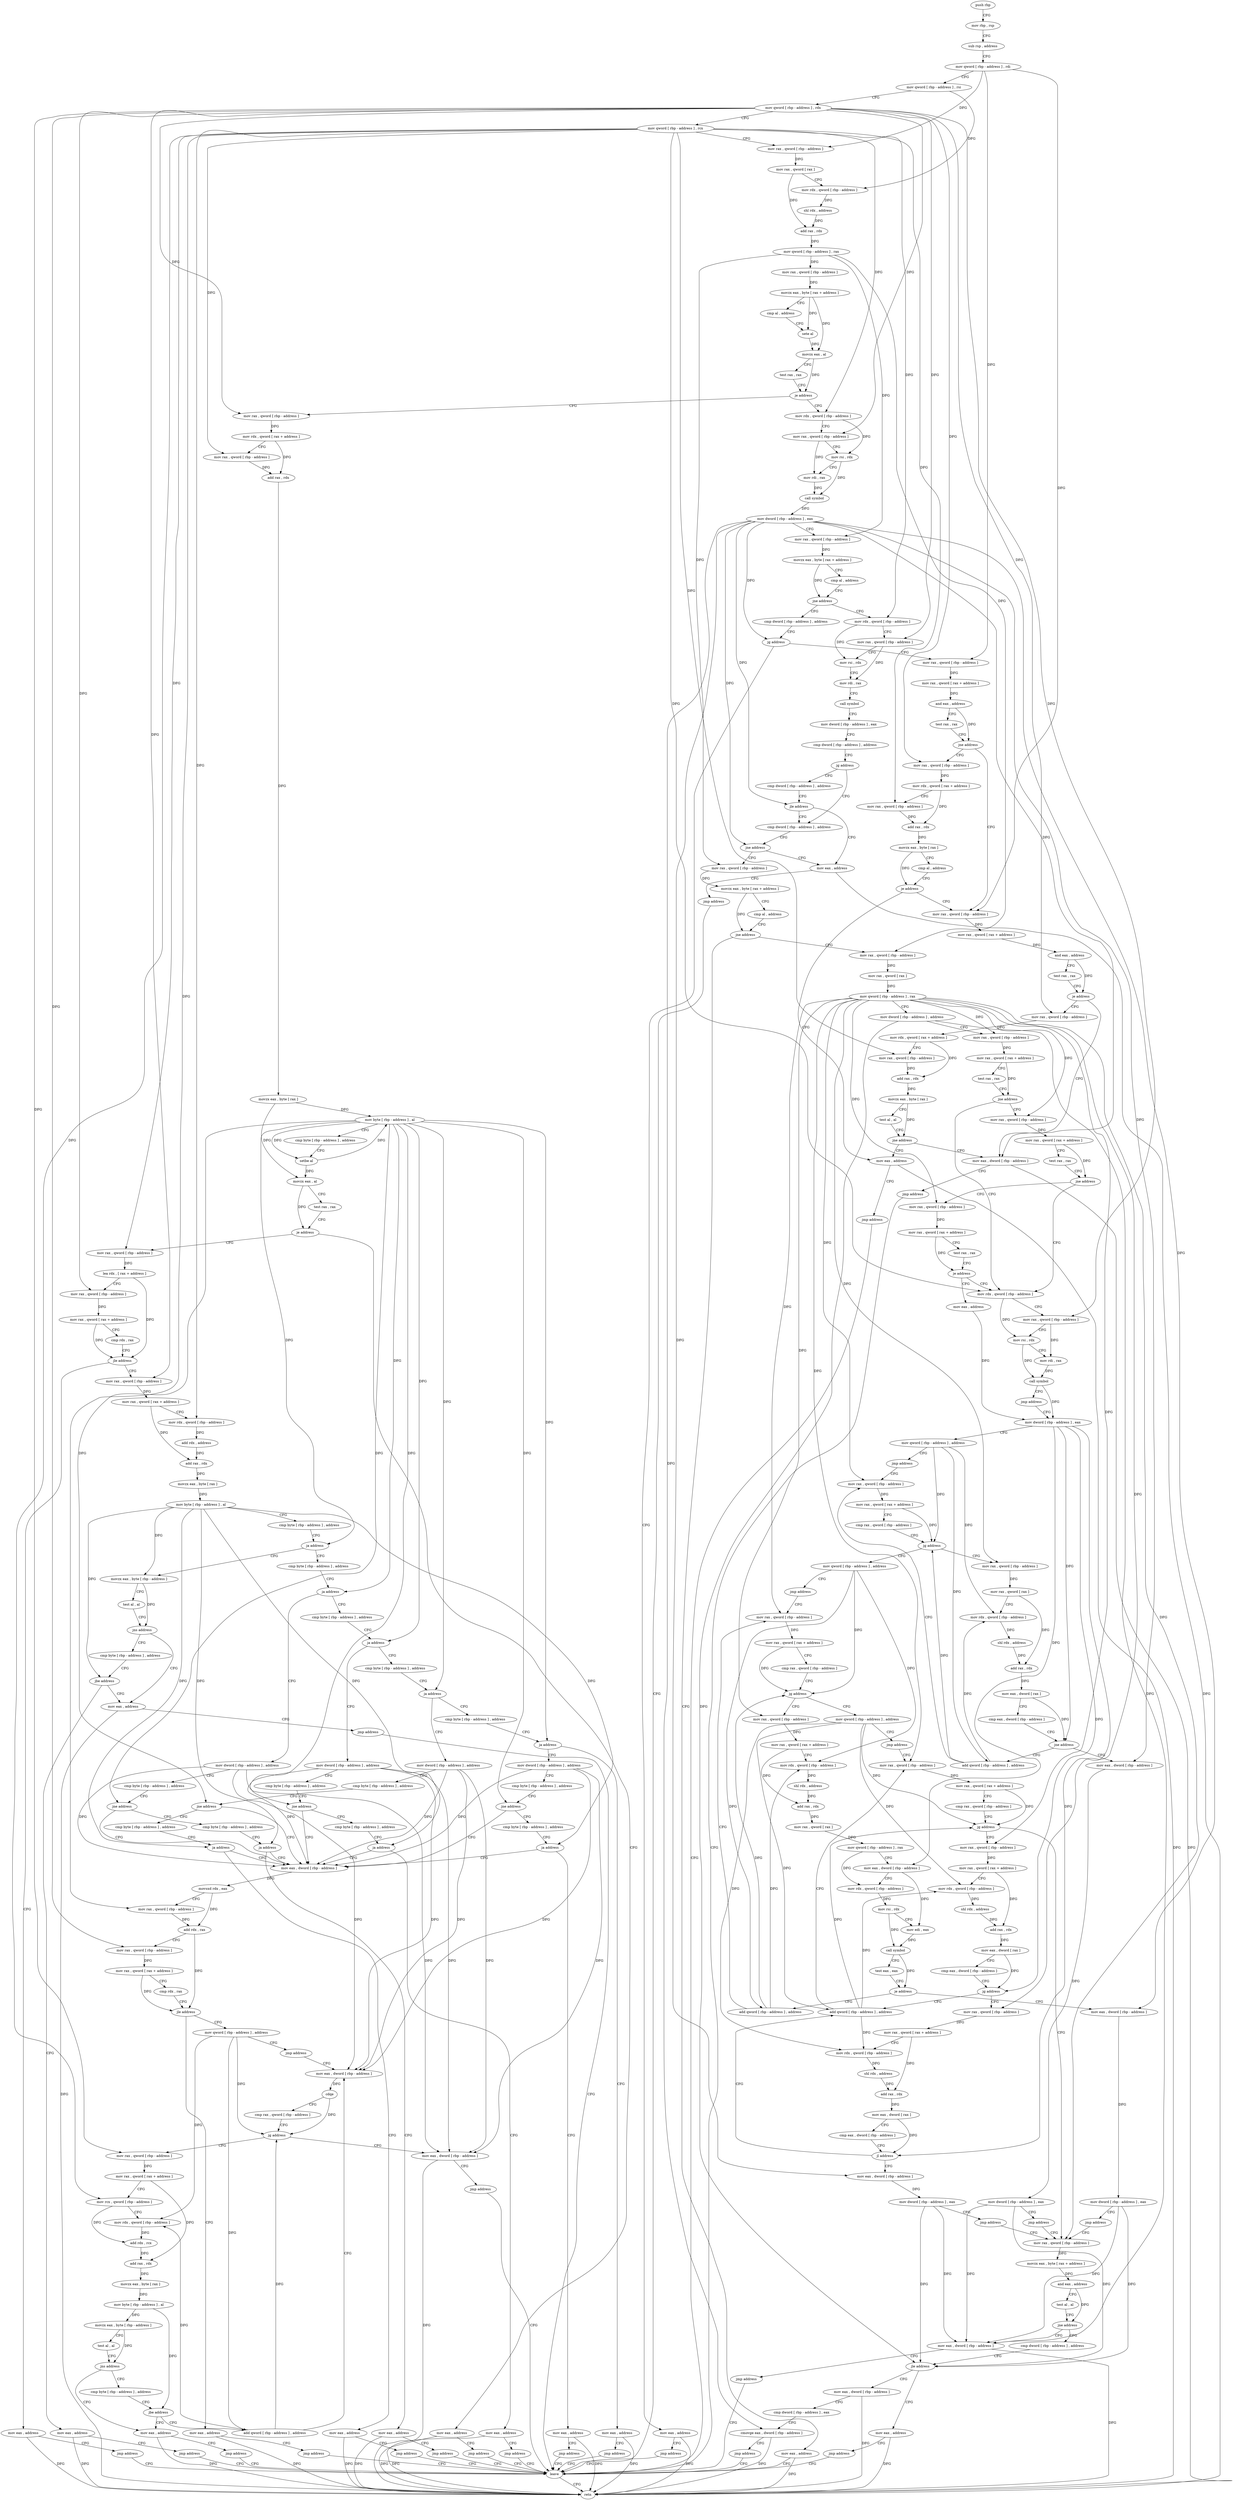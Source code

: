 digraph "func" {
"4331553" [label = "push rbp" ]
"4331554" [label = "mov rbp , rsp" ]
"4331557" [label = "sub rsp , address" ]
"4331561" [label = "mov qword [ rbp - address ] , rdi" ]
"4331565" [label = "mov qword [ rbp - address ] , rsi" ]
"4331569" [label = "mov qword [ rbp - address ] , rdx" ]
"4331573" [label = "mov qword [ rbp - address ] , rcx" ]
"4331577" [label = "mov rax , qword [ rbp - address ]" ]
"4331581" [label = "mov rax , qword [ rax ]" ]
"4331584" [label = "mov rdx , qword [ rbp - address ]" ]
"4331588" [label = "shl rdx , address" ]
"4331592" [label = "add rax , rdx" ]
"4331595" [label = "mov qword [ rbp - address ] , rax" ]
"4331599" [label = "mov rax , qword [ rbp - address ]" ]
"4331603" [label = "movzx eax , byte [ rax + address ]" ]
"4331607" [label = "cmp al , address" ]
"4331609" [label = "sete al" ]
"4331612" [label = "movzx eax , al" ]
"4331615" [label = "test rax , rax" ]
"4331618" [label = "je address" ]
"4332042" [label = "mov rdx , qword [ rbp - address ]" ]
"4331624" [label = "mov rax , qword [ rbp - address ]" ]
"4332046" [label = "mov rax , qword [ rbp - address ]" ]
"4332050" [label = "mov rsi , rdx" ]
"4332053" [label = "mov rdi , rax" ]
"4332056" [label = "call symbol" ]
"4332061" [label = "mov dword [ rbp - address ] , eax" ]
"4332064" [label = "mov rax , qword [ rbp - address ]" ]
"4332068" [label = "movzx eax , byte [ rax + address ]" ]
"4332072" [label = "cmp al , address" ]
"4332074" [label = "jne address" ]
"4332194" [label = "mov rdx , qword [ rbp - address ]" ]
"4332076" [label = "cmp dword [ rbp - address ] , address" ]
"4331628" [label = "mov rdx , qword [ rax + address ]" ]
"4331632" [label = "mov rax , qword [ rbp - address ]" ]
"4331636" [label = "add rax , rdx" ]
"4331639" [label = "movzx eax , byte [ rax ]" ]
"4331642" [label = "mov byte [ rbp - address ] , al" ]
"4331645" [label = "cmp byte [ rbp - address ] , address" ]
"4331649" [label = "setbe al" ]
"4331652" [label = "movzx eax , al" ]
"4331655" [label = "test rax , rax" ]
"4331658" [label = "je address" ]
"4331670" [label = "mov rax , qword [ rbp - address ]" ]
"4331660" [label = "mov eax , address" ]
"4332198" [label = "mov rax , qword [ rbp - address ]" ]
"4332202" [label = "mov rsi , rdx" ]
"4332205" [label = "mov rdi , rax" ]
"4332208" [label = "call symbol" ]
"4332213" [label = "mov dword [ rbp - address ] , eax" ]
"4332216" [label = "cmp dword [ rbp - address ] , address" ]
"4332220" [label = "jg address" ]
"4332228" [label = "cmp dword [ rbp - address ] , address" ]
"4332222" [label = "cmp dword [ rbp - address ] , address" ]
"4332080" [label = "jg address" ]
"4332092" [label = "mov rax , qword [ rbp - address ]" ]
"4332082" [label = "mov eax , address" ]
"4331674" [label = "lea rdx , [ rax + address ]" ]
"4331678" [label = "mov rax , qword [ rbp - address ]" ]
"4331682" [label = "mov rax , qword [ rax + address ]" ]
"4331686" [label = "cmp rdx , rax" ]
"4331689" [label = "jle address" ]
"4331701" [label = "mov rax , qword [ rbp - address ]" ]
"4331691" [label = "mov eax , address" ]
"4331665" [label = "jmp address" ]
"4332634" [label = "leave" ]
"4332232" [label = "jne address" ]
"4332244" [label = "mov rax , qword [ rbp - address ]" ]
"4332234" [label = "mov eax , address" ]
"4332226" [label = "jle address" ]
"4332096" [label = "mov rax , qword [ rax + address ]" ]
"4332103" [label = "and eax , address" ]
"4332106" [label = "test rax , rax" ]
"4332109" [label = "jne address" ]
"4332133" [label = "mov rax , qword [ rbp - address ]" ]
"4332111" [label = "mov rax , qword [ rbp - address ]" ]
"4332087" [label = "jmp address" ]
"4331705" [label = "mov rax , qword [ rax + address ]" ]
"4331709" [label = "mov rdx , qword [ rbp - address ]" ]
"4331713" [label = "add rdx , address" ]
"4331717" [label = "add rax , rdx" ]
"4331720" [label = "movzx eax , byte [ rax ]" ]
"4331723" [label = "mov byte [ rbp - address ] , al" ]
"4331726" [label = "cmp byte [ rbp - address ] , address" ]
"4331730" [label = "ja address" ]
"4331766" [label = "cmp byte [ rbp - address ] , address" ]
"4331732" [label = "movzx eax , byte [ rbp - address ]" ]
"4331696" [label = "jmp address" ]
"4332635" [label = "retn" ]
"4332248" [label = "movzx eax , byte [ rax + address ]" ]
"4332252" [label = "cmp al , address" ]
"4332254" [label = "jne address" ]
"4332629" [label = "mov eax , address" ]
"4332260" [label = "mov rax , qword [ rbp - address ]" ]
"4332239" [label = "jmp address" ]
"4332137" [label = "mov rax , qword [ rax + address ]" ]
"4332144" [label = "and eax , address" ]
"4332149" [label = "test rax , rax" ]
"4332152" [label = "je address" ]
"4332186" [label = "mov eax , dword [ rbp - address ]" ]
"4332154" [label = "mov rax , qword [ rbp - address ]" ]
"4332115" [label = "mov rdx , qword [ rax + address ]" ]
"4332119" [label = "mov rax , qword [ rbp - address ]" ]
"4332123" [label = "add rax , rdx" ]
"4332126" [label = "movzx eax , byte [ rax ]" ]
"4332129" [label = "cmp al , address" ]
"4332131" [label = "je address" ]
"4332176" [label = "mov eax , address" ]
"4331770" [label = "ja address" ]
"4331805" [label = "cmp byte [ rbp - address ] , address" ]
"4331772" [label = "mov dword [ rbp - address ] , address" ]
"4331736" [label = "test al , al" ]
"4331738" [label = "jns address" ]
"4331746" [label = "mov eax , address" ]
"4331740" [label = "cmp byte [ rbp - address ] , address" ]
"4332264" [label = "mov rax , qword [ rax ]" ]
"4332267" [label = "mov qword [ rbp - address ] , rax" ]
"4332271" [label = "mov dword [ rbp - address ] , address" ]
"4332278" [label = "mov rax , qword [ rbp - address ]" ]
"4332282" [label = "mov rax , qword [ rax + address ]" ]
"4332286" [label = "test rax , rax" ]
"4332289" [label = "jne address" ]
"4332317" [label = "mov rdx , qword [ rbp - address ]" ]
"4332291" [label = "mov rax , qword [ rbp - address ]" ]
"4332189" [label = "jmp address" ]
"4332158" [label = "mov rdx , qword [ rax + address ]" ]
"4332162" [label = "mov rax , qword [ rbp - address ]" ]
"4332166" [label = "add rax , rdx" ]
"4332169" [label = "movzx eax , byte [ rax ]" ]
"4332172" [label = "test al , al" ]
"4332174" [label = "jne address" ]
"4332181" [label = "jmp address" ]
"4331809" [label = "ja address" ]
"4331840" [label = "cmp byte [ rbp - address ] , address" ]
"4331811" [label = "mov dword [ rbp - address ] , address" ]
"4331779" [label = "cmp byte [ rbp - address ] , address" ]
"4331783" [label = "jne address" ]
"4331920" [label = "mov eax , dword [ rbp - address ]" ]
"4331789" [label = "cmp byte [ rbp - address ] , address" ]
"4331751" [label = "jmp address" ]
"4331744" [label = "jbe address" ]
"4331756" [label = "mov eax , address" ]
"4332321" [label = "mov rax , qword [ rbp - address ]" ]
"4332325" [label = "mov rsi , rdx" ]
"4332328" [label = "mov rdi , rax" ]
"4332331" [label = "call symbol" ]
"4332336" [label = "jmp address" ]
"4332343" [label = "mov dword [ rbp - address ] , eax" ]
"4332295" [label = "mov rax , qword [ rax + address ]" ]
"4332299" [label = "test rax , rax" ]
"4332302" [label = "jne address" ]
"4332304" [label = "mov rax , qword [ rbp - address ]" ]
"4331844" [label = "ja address" ]
"4331875" [label = "cmp byte [ rbp - address ] , address" ]
"4331846" [label = "mov dword [ rbp - address ] , address" ]
"4331818" [label = "cmp byte [ rbp - address ] , address" ]
"4331822" [label = "jne address" ]
"4331824" [label = "cmp byte [ rbp - address ] , address" ]
"4331923" [label = "movsxd rdx , eax" ]
"4331926" [label = "mov rax , qword [ rbp - address ]" ]
"4331930" [label = "add rdx , rax" ]
"4331933" [label = "mov rax , qword [ rbp - address ]" ]
"4331937" [label = "mov rax , qword [ rax + address ]" ]
"4331941" [label = "cmp rdx , rax" ]
"4331944" [label = "jle address" ]
"4331956" [label = "mov qword [ rbp - address ] , address" ]
"4331946" [label = "mov eax , address" ]
"4331793" [label = "ja address" ]
"4331795" [label = "mov eax , address" ]
"4331761" [label = "jmp address" ]
"4332346" [label = "mov qword [ rbp - address ] , address" ]
"4332354" [label = "jmp address" ]
"4332397" [label = "mov rax , qword [ rbp - address ]" ]
"4332308" [label = "mov rax , qword [ rax + address ]" ]
"4332312" [label = "test rax , rax" ]
"4332315" [label = "je address" ]
"4332338" [label = "mov eax , address" ]
"4331879" [label = "ja address" ]
"4331910" [label = "mov eax , address" ]
"4331881" [label = "mov dword [ rbp - address ] , address" ]
"4331853" [label = "cmp byte [ rbp - address ] , address" ]
"4331857" [label = "jne address" ]
"4331859" [label = "cmp byte [ rbp - address ] , address" ]
"4331828" [label = "ja address" ]
"4331830" [label = "mov eax , address" ]
"4331964" [label = "jmp address" ]
"4332023" [label = "mov eax , dword [ rbp - address ]" ]
"4331951" [label = "jmp address" ]
"4331800" [label = "jmp address" ]
"4332401" [label = "mov rax , qword [ rax + address ]" ]
"4332405" [label = "cmp rax , qword [ rbp - address ]" ]
"4332409" [label = "jg address" ]
"4332356" [label = "mov rax , qword [ rbp - address ]" ]
"4332411" [label = "mov qword [ rbp - address ] , address" ]
"4331915" [label = "jmp address" ]
"4331888" [label = "cmp byte [ rbp - address ] , address" ]
"4331892" [label = "jne address" ]
"4331894" [label = "cmp byte [ rbp - address ] , address" ]
"4331863" [label = "ja address" ]
"4331865" [label = "mov eax , address" ]
"4331835" [label = "jmp address" ]
"4332026" [label = "cdqe" ]
"4332028" [label = "cmp rax , qword [ rbp - address ]" ]
"4332032" [label = "jg address" ]
"4331966" [label = "mov rax , qword [ rbp - address ]" ]
"4332034" [label = "mov eax , dword [ rbp - address ]" ]
"4332360" [label = "mov rax , qword [ rax ]" ]
"4332363" [label = "mov rdx , qword [ rbp - address ]" ]
"4332367" [label = "shl rdx , address" ]
"4332371" [label = "add rax , rdx" ]
"4332374" [label = "mov eax , dword [ rax ]" ]
"4332376" [label = "cmp eax , dword [ rbp - address ]" ]
"4332379" [label = "jne address" ]
"4332392" [label = "add qword [ rbp - address ] , address" ]
"4332381" [label = "mov eax , dword [ rbp - address ]" ]
"4332419" [label = "jmp address" ]
"4332481" [label = "mov rax , qword [ rbp - address ]" ]
"4331898" [label = "ja address" ]
"4331900" [label = "mov eax , address" ]
"4331870" [label = "jmp address" ]
"4331970" [label = "mov rax , qword [ rax + address ]" ]
"4331974" [label = "mov rcx , qword [ rbp - address ]" ]
"4331978" [label = "mov rdx , qword [ rbp - address ]" ]
"4331982" [label = "add rdx , rcx" ]
"4331985" [label = "add rax , rdx" ]
"4331988" [label = "movzx eax , byte [ rax ]" ]
"4331991" [label = "mov byte [ rbp - address ] , al" ]
"4331994" [label = "movzx eax , byte [ rbp - address ]" ]
"4331998" [label = "test al , al" ]
"4332000" [label = "jns address" ]
"4332008" [label = "mov eax , address" ]
"4332002" [label = "cmp byte [ rbp - address ] , address" ]
"4332037" [label = "jmp address" ]
"4332384" [label = "mov dword [ rbp - address ] , eax" ]
"4332387" [label = "jmp address" ]
"4332584" [label = "mov rax , qword [ rbp - address ]" ]
"4332485" [label = "mov rax , qword [ rax + address ]" ]
"4332489" [label = "cmp rax , qword [ rbp - address ]" ]
"4332493" [label = "jg address" ]
"4332421" [label = "mov rax , qword [ rbp - address ]" ]
"4332495" [label = "mov qword [ rbp - address ] , address" ]
"4331905" [label = "jmp address" ]
"4332013" [label = "jmp address" ]
"4332006" [label = "jbe address" ]
"4332018" [label = "add qword [ rbp - address ] , address" ]
"4332588" [label = "movzx eax , byte [ rax + address ]" ]
"4332592" [label = "and eax , address" ]
"4332595" [label = "test al , al" ]
"4332597" [label = "jne address" ]
"4332604" [label = "cmp dword [ rbp - address ] , address" ]
"4332599" [label = "mov eax , dword [ rbp - address ]" ]
"4332425" [label = "mov rax , qword [ rax + address ]" ]
"4332429" [label = "mov rdx , qword [ rbp - address ]" ]
"4332433" [label = "shl rdx , address" ]
"4332437" [label = "add rax , rdx" ]
"4332440" [label = "mov rax , qword [ rax ]" ]
"4332443" [label = "mov qword [ rbp - address ] , rax" ]
"4332447" [label = "mov eax , dword [ rbp - address ]" ]
"4332450" [label = "mov rdx , qword [ rbp - address ]" ]
"4332454" [label = "mov rsi , rdx" ]
"4332457" [label = "mov edi , eax" ]
"4332459" [label = "call symbol" ]
"4332464" [label = "test eax , eax" ]
"4332466" [label = "je address" ]
"4332476" [label = "add qword [ rbp - address ] , address" ]
"4332468" [label = "mov eax , dword [ rbp - address ]" ]
"4332503" [label = "jmp address" ]
"4332570" [label = "mov rax , qword [ rbp - address ]" ]
"4332608" [label = "jle address" ]
"4332617" [label = "mov eax , dword [ rbp - address ]" ]
"4332610" [label = "mov eax , address" ]
"4332602" [label = "jmp address" ]
"4332471" [label = "mov dword [ rbp - address ] , eax" ]
"4332474" [label = "jmp address" ]
"4332574" [label = "mov rax , qword [ rax + address ]" ]
"4332578" [label = "cmp rax , qword [ rbp - address ]" ]
"4332582" [label = "jg address" ]
"4332505" [label = "mov rax , qword [ rbp - address ]" ]
"4332620" [label = "cmp dword [ rbp - address ] , eax" ]
"4332623" [label = "cmovge eax , dword [ rbp - address ]" ]
"4332627" [label = "jmp address" ]
"4332615" [label = "jmp address" ]
"4332509" [label = "mov rax , qword [ rax + address ]" ]
"4332513" [label = "mov rdx , qword [ rbp - address ]" ]
"4332517" [label = "shl rdx , address" ]
"4332521" [label = "add rax , rdx" ]
"4332524" [label = "mov eax , dword [ rax ]" ]
"4332526" [label = "cmp eax , dword [ rbp - address ]" ]
"4332529" [label = "jg address" ]
"4332565" [label = "add qword [ rbp - address ] , address" ]
"4332531" [label = "mov rax , qword [ rbp - address ]" ]
"4332535" [label = "mov rax , qword [ rax + address ]" ]
"4332539" [label = "mov rdx , qword [ rbp - address ]" ]
"4332543" [label = "shl rdx , address" ]
"4332547" [label = "add rax , rdx" ]
"4332550" [label = "mov eax , dword [ rax ]" ]
"4332552" [label = "cmp eax , dword [ rbp - address ]" ]
"4332555" [label = "jl address" ]
"4332557" [label = "mov eax , dword [ rbp - address ]" ]
"4332560" [label = "mov dword [ rbp - address ] , eax" ]
"4332563" [label = "jmp address" ]
"4331553" -> "4331554" [ label = "CFG" ]
"4331554" -> "4331557" [ label = "CFG" ]
"4331557" -> "4331561" [ label = "CFG" ]
"4331561" -> "4331565" [ label = "CFG" ]
"4331561" -> "4331577" [ label = "DFG" ]
"4331561" -> "4332092" [ label = "DFG" ]
"4331561" -> "4332133" [ label = "DFG" ]
"4331565" -> "4331569" [ label = "CFG" ]
"4331565" -> "4331584" [ label = "DFG" ]
"4331569" -> "4331573" [ label = "CFG" ]
"4331569" -> "4332046" [ label = "DFG" ]
"4331569" -> "4331624" [ label = "DFG" ]
"4331569" -> "4332198" [ label = "DFG" ]
"4331569" -> "4331678" [ label = "DFG" ]
"4331569" -> "4331701" [ label = "DFG" ]
"4331569" -> "4332111" [ label = "DFG" ]
"4331569" -> "4332154" [ label = "DFG" ]
"4331569" -> "4332321" [ label = "DFG" ]
"4331569" -> "4331933" [ label = "DFG" ]
"4331569" -> "4331966" [ label = "DFG" ]
"4331573" -> "4331577" [ label = "CFG" ]
"4331573" -> "4332042" [ label = "DFG" ]
"4331573" -> "4331632" [ label = "DFG" ]
"4331573" -> "4332194" [ label = "DFG" ]
"4331573" -> "4331670" [ label = "DFG" ]
"4331573" -> "4331709" [ label = "DFG" ]
"4331573" -> "4332119" [ label = "DFG" ]
"4331573" -> "4332162" [ label = "DFG" ]
"4331573" -> "4332317" [ label = "DFG" ]
"4331573" -> "4331926" [ label = "DFG" ]
"4331573" -> "4331974" [ label = "DFG" ]
"4331577" -> "4331581" [ label = "DFG" ]
"4331581" -> "4331584" [ label = "CFG" ]
"4331581" -> "4331592" [ label = "DFG" ]
"4331584" -> "4331588" [ label = "DFG" ]
"4331588" -> "4331592" [ label = "DFG" ]
"4331592" -> "4331595" [ label = "DFG" ]
"4331595" -> "4331599" [ label = "DFG" ]
"4331595" -> "4332064" [ label = "DFG" ]
"4331595" -> "4332244" [ label = "DFG" ]
"4331595" -> "4332260" [ label = "DFG" ]
"4331599" -> "4331603" [ label = "DFG" ]
"4331603" -> "4331607" [ label = "CFG" ]
"4331603" -> "4331609" [ label = "DFG" ]
"4331603" -> "4331612" [ label = "DFG" ]
"4331607" -> "4331609" [ label = "CFG" ]
"4331609" -> "4331612" [ label = "DFG" ]
"4331612" -> "4331615" [ label = "CFG" ]
"4331612" -> "4331618" [ label = "DFG" ]
"4331615" -> "4331618" [ label = "CFG" ]
"4331618" -> "4332042" [ label = "CFG" ]
"4331618" -> "4331624" [ label = "CFG" ]
"4332042" -> "4332046" [ label = "CFG" ]
"4332042" -> "4332050" [ label = "DFG" ]
"4331624" -> "4331628" [ label = "DFG" ]
"4332046" -> "4332050" [ label = "CFG" ]
"4332046" -> "4332053" [ label = "DFG" ]
"4332050" -> "4332053" [ label = "CFG" ]
"4332050" -> "4332056" [ label = "DFG" ]
"4332053" -> "4332056" [ label = "DFG" ]
"4332056" -> "4332061" [ label = "DFG" ]
"4332061" -> "4332064" [ label = "CFG" ]
"4332061" -> "4332080" [ label = "DFG" ]
"4332061" -> "4332232" [ label = "DFG" ]
"4332061" -> "4332226" [ label = "DFG" ]
"4332061" -> "4332186" [ label = "DFG" ]
"4332061" -> "4332381" [ label = "DFG" ]
"4332061" -> "4332468" [ label = "DFG" ]
"4332061" -> "4332623" [ label = "DFG" ]
"4332061" -> "4332557" [ label = "DFG" ]
"4332064" -> "4332068" [ label = "DFG" ]
"4332068" -> "4332072" [ label = "CFG" ]
"4332068" -> "4332074" [ label = "DFG" ]
"4332072" -> "4332074" [ label = "CFG" ]
"4332074" -> "4332194" [ label = "CFG" ]
"4332074" -> "4332076" [ label = "CFG" ]
"4332194" -> "4332198" [ label = "CFG" ]
"4332194" -> "4332202" [ label = "DFG" ]
"4332076" -> "4332080" [ label = "CFG" ]
"4331628" -> "4331632" [ label = "CFG" ]
"4331628" -> "4331636" [ label = "DFG" ]
"4331632" -> "4331636" [ label = "DFG" ]
"4331636" -> "4331639" [ label = "DFG" ]
"4331639" -> "4331642" [ label = "DFG" ]
"4331639" -> "4331652" [ label = "DFG" ]
"4331642" -> "4331645" [ label = "CFG" ]
"4331642" -> "4331649" [ label = "DFG" ]
"4331642" -> "4331730" [ label = "DFG" ]
"4331642" -> "4331770" [ label = "DFG" ]
"4331642" -> "4331809" [ label = "DFG" ]
"4331642" -> "4331783" [ label = "DFG" ]
"4331642" -> "4331844" [ label = "DFG" ]
"4331642" -> "4331822" [ label = "DFG" ]
"4331642" -> "4331879" [ label = "DFG" ]
"4331642" -> "4331857" [ label = "DFG" ]
"4331642" -> "4331892" [ label = "DFG" ]
"4331645" -> "4331649" [ label = "CFG" ]
"4331649" -> "4331652" [ label = "DFG" ]
"4331649" -> "4331642" [ label = "DFG" ]
"4331652" -> "4331655" [ label = "CFG" ]
"4331652" -> "4331658" [ label = "DFG" ]
"4331655" -> "4331658" [ label = "CFG" ]
"4331658" -> "4331670" [ label = "CFG" ]
"4331658" -> "4331660" [ label = "CFG" ]
"4331670" -> "4331674" [ label = "DFG" ]
"4331660" -> "4331665" [ label = "CFG" ]
"4331660" -> "4332635" [ label = "DFG" ]
"4332198" -> "4332202" [ label = "CFG" ]
"4332198" -> "4332205" [ label = "DFG" ]
"4332202" -> "4332205" [ label = "CFG" ]
"4332205" -> "4332208" [ label = "CFG" ]
"4332208" -> "4332213" [ label = "CFG" ]
"4332213" -> "4332216" [ label = "CFG" ]
"4332216" -> "4332220" [ label = "CFG" ]
"4332220" -> "4332228" [ label = "CFG" ]
"4332220" -> "4332222" [ label = "CFG" ]
"4332228" -> "4332232" [ label = "CFG" ]
"4332222" -> "4332226" [ label = "CFG" ]
"4332080" -> "4332092" [ label = "CFG" ]
"4332080" -> "4332082" [ label = "CFG" ]
"4332092" -> "4332096" [ label = "DFG" ]
"4332082" -> "4332087" [ label = "CFG" ]
"4332082" -> "4332635" [ label = "DFG" ]
"4331674" -> "4331678" [ label = "CFG" ]
"4331674" -> "4331689" [ label = "DFG" ]
"4331678" -> "4331682" [ label = "DFG" ]
"4331682" -> "4331686" [ label = "CFG" ]
"4331682" -> "4331689" [ label = "DFG" ]
"4331686" -> "4331689" [ label = "CFG" ]
"4331689" -> "4331701" [ label = "CFG" ]
"4331689" -> "4331691" [ label = "CFG" ]
"4331701" -> "4331705" [ label = "DFG" ]
"4331691" -> "4331696" [ label = "CFG" ]
"4331691" -> "4332635" [ label = "DFG" ]
"4331665" -> "4332634" [ label = "CFG" ]
"4332634" -> "4332635" [ label = "CFG" ]
"4332232" -> "4332244" [ label = "CFG" ]
"4332232" -> "4332234" [ label = "CFG" ]
"4332244" -> "4332248" [ label = "DFG" ]
"4332234" -> "4332239" [ label = "CFG" ]
"4332234" -> "4332635" [ label = "DFG" ]
"4332226" -> "4332234" [ label = "CFG" ]
"4332226" -> "4332228" [ label = "CFG" ]
"4332096" -> "4332103" [ label = "DFG" ]
"4332103" -> "4332106" [ label = "CFG" ]
"4332103" -> "4332109" [ label = "DFG" ]
"4332106" -> "4332109" [ label = "CFG" ]
"4332109" -> "4332133" [ label = "CFG" ]
"4332109" -> "4332111" [ label = "CFG" ]
"4332133" -> "4332137" [ label = "DFG" ]
"4332111" -> "4332115" [ label = "DFG" ]
"4332087" -> "4332634" [ label = "CFG" ]
"4331705" -> "4331709" [ label = "CFG" ]
"4331705" -> "4331717" [ label = "DFG" ]
"4331709" -> "4331713" [ label = "DFG" ]
"4331713" -> "4331717" [ label = "DFG" ]
"4331717" -> "4331720" [ label = "DFG" ]
"4331720" -> "4331723" [ label = "DFG" ]
"4331723" -> "4331726" [ label = "CFG" ]
"4331723" -> "4331732" [ label = "DFG" ]
"4331723" -> "4331744" [ label = "DFG" ]
"4331723" -> "4331793" [ label = "DFG" ]
"4331723" -> "4331828" [ label = "DFG" ]
"4331723" -> "4331863" [ label = "DFG" ]
"4331723" -> "4331898" [ label = "DFG" ]
"4331726" -> "4331730" [ label = "CFG" ]
"4331730" -> "4331766" [ label = "CFG" ]
"4331730" -> "4331732" [ label = "CFG" ]
"4331766" -> "4331770" [ label = "CFG" ]
"4331732" -> "4331736" [ label = "CFG" ]
"4331732" -> "4331738" [ label = "DFG" ]
"4331696" -> "4332634" [ label = "CFG" ]
"4332248" -> "4332252" [ label = "CFG" ]
"4332248" -> "4332254" [ label = "DFG" ]
"4332252" -> "4332254" [ label = "CFG" ]
"4332254" -> "4332629" [ label = "CFG" ]
"4332254" -> "4332260" [ label = "CFG" ]
"4332629" -> "4332634" [ label = "CFG" ]
"4332629" -> "4332635" [ label = "DFG" ]
"4332260" -> "4332264" [ label = "DFG" ]
"4332239" -> "4332634" [ label = "CFG" ]
"4332137" -> "4332144" [ label = "DFG" ]
"4332144" -> "4332149" [ label = "CFG" ]
"4332144" -> "4332152" [ label = "DFG" ]
"4332149" -> "4332152" [ label = "CFG" ]
"4332152" -> "4332186" [ label = "CFG" ]
"4332152" -> "4332154" [ label = "CFG" ]
"4332186" -> "4332189" [ label = "CFG" ]
"4332186" -> "4332635" [ label = "DFG" ]
"4332154" -> "4332158" [ label = "DFG" ]
"4332115" -> "4332119" [ label = "CFG" ]
"4332115" -> "4332123" [ label = "DFG" ]
"4332119" -> "4332123" [ label = "DFG" ]
"4332123" -> "4332126" [ label = "DFG" ]
"4332126" -> "4332129" [ label = "CFG" ]
"4332126" -> "4332131" [ label = "DFG" ]
"4332129" -> "4332131" [ label = "CFG" ]
"4332131" -> "4332176" [ label = "CFG" ]
"4332131" -> "4332133" [ label = "CFG" ]
"4332176" -> "4332181" [ label = "CFG" ]
"4332176" -> "4332635" [ label = "DFG" ]
"4331770" -> "4331805" [ label = "CFG" ]
"4331770" -> "4331772" [ label = "CFG" ]
"4331805" -> "4331809" [ label = "CFG" ]
"4331772" -> "4331779" [ label = "CFG" ]
"4331772" -> "4331920" [ label = "DFG" ]
"4331772" -> "4332023" [ label = "DFG" ]
"4331772" -> "4332034" [ label = "DFG" ]
"4331736" -> "4331738" [ label = "CFG" ]
"4331738" -> "4331746" [ label = "CFG" ]
"4331738" -> "4331740" [ label = "CFG" ]
"4331746" -> "4331751" [ label = "CFG" ]
"4331746" -> "4332635" [ label = "DFG" ]
"4331740" -> "4331744" [ label = "CFG" ]
"4332264" -> "4332267" [ label = "DFG" ]
"4332267" -> "4332271" [ label = "CFG" ]
"4332267" -> "4332278" [ label = "DFG" ]
"4332267" -> "4332291" [ label = "DFG" ]
"4332267" -> "4332304" [ label = "DFG" ]
"4332267" -> "4332397" [ label = "DFG" ]
"4332267" -> "4332356" [ label = "DFG" ]
"4332267" -> "4332481" [ label = "DFG" ]
"4332267" -> "4332584" [ label = "DFG" ]
"4332267" -> "4332421" [ label = "DFG" ]
"4332267" -> "4332570" [ label = "DFG" ]
"4332267" -> "4332505" [ label = "DFG" ]
"4332267" -> "4332531" [ label = "DFG" ]
"4332271" -> "4332278" [ label = "CFG" ]
"4332271" -> "4332608" [ label = "DFG" ]
"4332271" -> "4332599" [ label = "DFG" ]
"4332278" -> "4332282" [ label = "DFG" ]
"4332282" -> "4332286" [ label = "CFG" ]
"4332282" -> "4332289" [ label = "DFG" ]
"4332286" -> "4332289" [ label = "CFG" ]
"4332289" -> "4332317" [ label = "CFG" ]
"4332289" -> "4332291" [ label = "CFG" ]
"4332317" -> "4332321" [ label = "CFG" ]
"4332317" -> "4332325" [ label = "DFG" ]
"4332291" -> "4332295" [ label = "DFG" ]
"4332189" -> "4332634" [ label = "CFG" ]
"4332158" -> "4332162" [ label = "CFG" ]
"4332158" -> "4332166" [ label = "DFG" ]
"4332162" -> "4332166" [ label = "DFG" ]
"4332166" -> "4332169" [ label = "DFG" ]
"4332169" -> "4332172" [ label = "CFG" ]
"4332169" -> "4332174" [ label = "DFG" ]
"4332172" -> "4332174" [ label = "CFG" ]
"4332174" -> "4332186" [ label = "CFG" ]
"4332174" -> "4332176" [ label = "CFG" ]
"4332181" -> "4332634" [ label = "CFG" ]
"4331809" -> "4331840" [ label = "CFG" ]
"4331809" -> "4331811" [ label = "CFG" ]
"4331840" -> "4331844" [ label = "CFG" ]
"4331811" -> "4331818" [ label = "CFG" ]
"4331811" -> "4331920" [ label = "DFG" ]
"4331811" -> "4332023" [ label = "DFG" ]
"4331811" -> "4332034" [ label = "DFG" ]
"4331779" -> "4331783" [ label = "CFG" ]
"4331783" -> "4331920" [ label = "CFG" ]
"4331783" -> "4331789" [ label = "CFG" ]
"4331920" -> "4331923" [ label = "DFG" ]
"4331789" -> "4331793" [ label = "CFG" ]
"4331751" -> "4332634" [ label = "CFG" ]
"4331744" -> "4331756" [ label = "CFG" ]
"4331744" -> "4331746" [ label = "CFG" ]
"4331756" -> "4331761" [ label = "CFG" ]
"4331756" -> "4332635" [ label = "DFG" ]
"4332321" -> "4332325" [ label = "CFG" ]
"4332321" -> "4332328" [ label = "DFG" ]
"4332325" -> "4332328" [ label = "CFG" ]
"4332325" -> "4332331" [ label = "DFG" ]
"4332328" -> "4332331" [ label = "DFG" ]
"4332331" -> "4332336" [ label = "CFG" ]
"4332331" -> "4332343" [ label = "DFG" ]
"4332336" -> "4332343" [ label = "CFG" ]
"4332343" -> "4332346" [ label = "CFG" ]
"4332343" -> "4332379" [ label = "DFG" ]
"4332343" -> "4332447" [ label = "DFG" ]
"4332343" -> "4332529" [ label = "DFG" ]
"4332343" -> "4332555" [ label = "DFG" ]
"4332295" -> "4332299" [ label = "CFG" ]
"4332295" -> "4332302" [ label = "DFG" ]
"4332299" -> "4332302" [ label = "CFG" ]
"4332302" -> "4332317" [ label = "CFG" ]
"4332302" -> "4332304" [ label = "CFG" ]
"4332304" -> "4332308" [ label = "DFG" ]
"4331844" -> "4331875" [ label = "CFG" ]
"4331844" -> "4331846" [ label = "CFG" ]
"4331875" -> "4331879" [ label = "CFG" ]
"4331846" -> "4331853" [ label = "CFG" ]
"4331846" -> "4331920" [ label = "DFG" ]
"4331846" -> "4332023" [ label = "DFG" ]
"4331846" -> "4332034" [ label = "DFG" ]
"4331818" -> "4331822" [ label = "CFG" ]
"4331822" -> "4331920" [ label = "CFG" ]
"4331822" -> "4331824" [ label = "CFG" ]
"4331824" -> "4331828" [ label = "CFG" ]
"4331923" -> "4331926" [ label = "CFG" ]
"4331923" -> "4331930" [ label = "DFG" ]
"4331926" -> "4331930" [ label = "DFG" ]
"4331930" -> "4331933" [ label = "CFG" ]
"4331930" -> "4331944" [ label = "DFG" ]
"4331933" -> "4331937" [ label = "DFG" ]
"4331937" -> "4331941" [ label = "CFG" ]
"4331937" -> "4331944" [ label = "DFG" ]
"4331941" -> "4331944" [ label = "CFG" ]
"4331944" -> "4331956" [ label = "CFG" ]
"4331944" -> "4331946" [ label = "CFG" ]
"4331956" -> "4331964" [ label = "CFG" ]
"4331956" -> "4332032" [ label = "DFG" ]
"4331956" -> "4331978" [ label = "DFG" ]
"4331956" -> "4332018" [ label = "DFG" ]
"4331946" -> "4331951" [ label = "CFG" ]
"4331946" -> "4332635" [ label = "DFG" ]
"4331793" -> "4331920" [ label = "CFG" ]
"4331793" -> "4331795" [ label = "CFG" ]
"4331795" -> "4331800" [ label = "CFG" ]
"4331795" -> "4332635" [ label = "DFG" ]
"4331761" -> "4332634" [ label = "CFG" ]
"4332346" -> "4332354" [ label = "CFG" ]
"4332346" -> "4332409" [ label = "DFG" ]
"4332346" -> "4332363" [ label = "DFG" ]
"4332346" -> "4332392" [ label = "DFG" ]
"4332354" -> "4332397" [ label = "CFG" ]
"4332397" -> "4332401" [ label = "DFG" ]
"4332308" -> "4332312" [ label = "CFG" ]
"4332308" -> "4332315" [ label = "DFG" ]
"4332312" -> "4332315" [ label = "CFG" ]
"4332315" -> "4332338" [ label = "CFG" ]
"4332315" -> "4332317" [ label = "CFG" ]
"4332338" -> "4332343" [ label = "DFG" ]
"4331879" -> "4331910" [ label = "CFG" ]
"4331879" -> "4331881" [ label = "CFG" ]
"4331910" -> "4331915" [ label = "CFG" ]
"4331910" -> "4332635" [ label = "DFG" ]
"4331881" -> "4331888" [ label = "CFG" ]
"4331881" -> "4331920" [ label = "DFG" ]
"4331881" -> "4332023" [ label = "DFG" ]
"4331881" -> "4332034" [ label = "DFG" ]
"4331853" -> "4331857" [ label = "CFG" ]
"4331857" -> "4331920" [ label = "CFG" ]
"4331857" -> "4331859" [ label = "CFG" ]
"4331859" -> "4331863" [ label = "CFG" ]
"4331828" -> "4331920" [ label = "CFG" ]
"4331828" -> "4331830" [ label = "CFG" ]
"4331830" -> "4331835" [ label = "CFG" ]
"4331830" -> "4332635" [ label = "DFG" ]
"4331964" -> "4332023" [ label = "CFG" ]
"4332023" -> "4332026" [ label = "DFG" ]
"4331951" -> "4332634" [ label = "CFG" ]
"4331800" -> "4332634" [ label = "CFG" ]
"4332401" -> "4332405" [ label = "CFG" ]
"4332401" -> "4332409" [ label = "DFG" ]
"4332405" -> "4332409" [ label = "CFG" ]
"4332409" -> "4332356" [ label = "CFG" ]
"4332409" -> "4332411" [ label = "CFG" ]
"4332356" -> "4332360" [ label = "DFG" ]
"4332411" -> "4332419" [ label = "CFG" ]
"4332411" -> "4332493" [ label = "DFG" ]
"4332411" -> "4332429" [ label = "DFG" ]
"4332411" -> "4332476" [ label = "DFG" ]
"4331915" -> "4332634" [ label = "CFG" ]
"4331888" -> "4331892" [ label = "CFG" ]
"4331892" -> "4331920" [ label = "CFG" ]
"4331892" -> "4331894" [ label = "CFG" ]
"4331894" -> "4331898" [ label = "CFG" ]
"4331863" -> "4331920" [ label = "CFG" ]
"4331863" -> "4331865" [ label = "CFG" ]
"4331865" -> "4331870" [ label = "CFG" ]
"4331865" -> "4332635" [ label = "DFG" ]
"4331835" -> "4332634" [ label = "CFG" ]
"4332026" -> "4332028" [ label = "CFG" ]
"4332026" -> "4332032" [ label = "DFG" ]
"4332028" -> "4332032" [ label = "CFG" ]
"4332032" -> "4331966" [ label = "CFG" ]
"4332032" -> "4332034" [ label = "CFG" ]
"4331966" -> "4331970" [ label = "DFG" ]
"4332034" -> "4332037" [ label = "CFG" ]
"4332034" -> "4332635" [ label = "DFG" ]
"4332360" -> "4332363" [ label = "CFG" ]
"4332360" -> "4332371" [ label = "DFG" ]
"4332363" -> "4332367" [ label = "DFG" ]
"4332367" -> "4332371" [ label = "DFG" ]
"4332371" -> "4332374" [ label = "DFG" ]
"4332374" -> "4332376" [ label = "CFG" ]
"4332374" -> "4332379" [ label = "DFG" ]
"4332376" -> "4332379" [ label = "CFG" ]
"4332379" -> "4332392" [ label = "CFG" ]
"4332379" -> "4332381" [ label = "CFG" ]
"4332392" -> "4332397" [ label = "CFG" ]
"4332392" -> "4332409" [ label = "DFG" ]
"4332392" -> "4332363" [ label = "DFG" ]
"4332381" -> "4332384" [ label = "DFG" ]
"4332419" -> "4332481" [ label = "CFG" ]
"4332481" -> "4332485" [ label = "DFG" ]
"4331898" -> "4331920" [ label = "CFG" ]
"4331898" -> "4331900" [ label = "CFG" ]
"4331900" -> "4331905" [ label = "CFG" ]
"4331900" -> "4332635" [ label = "DFG" ]
"4331870" -> "4332634" [ label = "CFG" ]
"4331970" -> "4331974" [ label = "CFG" ]
"4331970" -> "4331985" [ label = "DFG" ]
"4331974" -> "4331978" [ label = "CFG" ]
"4331974" -> "4331982" [ label = "DFG" ]
"4331978" -> "4331982" [ label = "DFG" ]
"4331982" -> "4331985" [ label = "DFG" ]
"4331985" -> "4331988" [ label = "DFG" ]
"4331988" -> "4331991" [ label = "DFG" ]
"4331991" -> "4331994" [ label = "DFG" ]
"4331991" -> "4332006" [ label = "DFG" ]
"4331994" -> "4331998" [ label = "CFG" ]
"4331994" -> "4332000" [ label = "DFG" ]
"4331998" -> "4332000" [ label = "CFG" ]
"4332000" -> "4332008" [ label = "CFG" ]
"4332000" -> "4332002" [ label = "CFG" ]
"4332008" -> "4332013" [ label = "CFG" ]
"4332008" -> "4332635" [ label = "DFG" ]
"4332002" -> "4332006" [ label = "CFG" ]
"4332037" -> "4332634" [ label = "CFG" ]
"4332384" -> "4332387" [ label = "CFG" ]
"4332384" -> "4332608" [ label = "DFG" ]
"4332384" -> "4332599" [ label = "DFG" ]
"4332387" -> "4332584" [ label = "CFG" ]
"4332584" -> "4332588" [ label = "DFG" ]
"4332485" -> "4332489" [ label = "CFG" ]
"4332485" -> "4332493" [ label = "DFG" ]
"4332489" -> "4332493" [ label = "CFG" ]
"4332493" -> "4332421" [ label = "CFG" ]
"4332493" -> "4332495" [ label = "CFG" ]
"4332421" -> "4332425" [ label = "DFG" ]
"4332495" -> "4332503" [ label = "CFG" ]
"4332495" -> "4332582" [ label = "DFG" ]
"4332495" -> "4332513" [ label = "DFG" ]
"4332495" -> "4332565" [ label = "DFG" ]
"4332495" -> "4332539" [ label = "DFG" ]
"4331905" -> "4332634" [ label = "CFG" ]
"4332013" -> "4332634" [ label = "CFG" ]
"4332006" -> "4332018" [ label = "CFG" ]
"4332006" -> "4332008" [ label = "CFG" ]
"4332018" -> "4332023" [ label = "CFG" ]
"4332018" -> "4332032" [ label = "DFG" ]
"4332018" -> "4331978" [ label = "DFG" ]
"4332588" -> "4332592" [ label = "DFG" ]
"4332592" -> "4332595" [ label = "CFG" ]
"4332592" -> "4332597" [ label = "DFG" ]
"4332595" -> "4332597" [ label = "CFG" ]
"4332597" -> "4332604" [ label = "CFG" ]
"4332597" -> "4332599" [ label = "CFG" ]
"4332604" -> "4332608" [ label = "CFG" ]
"4332599" -> "4332602" [ label = "CFG" ]
"4332599" -> "4332635" [ label = "DFG" ]
"4332425" -> "4332429" [ label = "CFG" ]
"4332425" -> "4332437" [ label = "DFG" ]
"4332429" -> "4332433" [ label = "DFG" ]
"4332433" -> "4332437" [ label = "DFG" ]
"4332437" -> "4332440" [ label = "DFG" ]
"4332440" -> "4332443" [ label = "DFG" ]
"4332443" -> "4332447" [ label = "CFG" ]
"4332443" -> "4332450" [ label = "DFG" ]
"4332447" -> "4332450" [ label = "CFG" ]
"4332447" -> "4332457" [ label = "DFG" ]
"4332450" -> "4332454" [ label = "DFG" ]
"4332454" -> "4332457" [ label = "CFG" ]
"4332454" -> "4332459" [ label = "DFG" ]
"4332457" -> "4332459" [ label = "DFG" ]
"4332459" -> "4332464" [ label = "CFG" ]
"4332459" -> "4332466" [ label = "DFG" ]
"4332464" -> "4332466" [ label = "CFG" ]
"4332466" -> "4332476" [ label = "CFG" ]
"4332466" -> "4332468" [ label = "CFG" ]
"4332476" -> "4332481" [ label = "CFG" ]
"4332476" -> "4332493" [ label = "DFG" ]
"4332476" -> "4332429" [ label = "DFG" ]
"4332468" -> "4332471" [ label = "DFG" ]
"4332503" -> "4332570" [ label = "CFG" ]
"4332570" -> "4332574" [ label = "DFG" ]
"4332608" -> "4332617" [ label = "CFG" ]
"4332608" -> "4332610" [ label = "CFG" ]
"4332617" -> "4332620" [ label = "CFG" ]
"4332617" -> "4332635" [ label = "DFG" ]
"4332610" -> "4332615" [ label = "CFG" ]
"4332610" -> "4332635" [ label = "DFG" ]
"4332602" -> "4332634" [ label = "CFG" ]
"4332471" -> "4332474" [ label = "CFG" ]
"4332471" -> "4332608" [ label = "DFG" ]
"4332471" -> "4332599" [ label = "DFG" ]
"4332474" -> "4332584" [ label = "CFG" ]
"4332574" -> "4332578" [ label = "CFG" ]
"4332574" -> "4332582" [ label = "DFG" ]
"4332578" -> "4332582" [ label = "CFG" ]
"4332582" -> "4332505" [ label = "CFG" ]
"4332582" -> "4332584" [ label = "CFG" ]
"4332505" -> "4332509" [ label = "DFG" ]
"4332620" -> "4332623" [ label = "CFG" ]
"4332623" -> "4332627" [ label = "CFG" ]
"4332623" -> "4332635" [ label = "DFG" ]
"4332627" -> "4332634" [ label = "CFG" ]
"4332615" -> "4332634" [ label = "CFG" ]
"4332509" -> "4332513" [ label = "CFG" ]
"4332509" -> "4332521" [ label = "DFG" ]
"4332513" -> "4332517" [ label = "DFG" ]
"4332517" -> "4332521" [ label = "DFG" ]
"4332521" -> "4332524" [ label = "DFG" ]
"4332524" -> "4332526" [ label = "CFG" ]
"4332524" -> "4332529" [ label = "DFG" ]
"4332526" -> "4332529" [ label = "CFG" ]
"4332529" -> "4332565" [ label = "CFG" ]
"4332529" -> "4332531" [ label = "CFG" ]
"4332565" -> "4332570" [ label = "CFG" ]
"4332565" -> "4332582" [ label = "DFG" ]
"4332565" -> "4332513" [ label = "DFG" ]
"4332565" -> "4332539" [ label = "DFG" ]
"4332531" -> "4332535" [ label = "DFG" ]
"4332535" -> "4332539" [ label = "CFG" ]
"4332535" -> "4332547" [ label = "DFG" ]
"4332539" -> "4332543" [ label = "DFG" ]
"4332543" -> "4332547" [ label = "DFG" ]
"4332547" -> "4332550" [ label = "DFG" ]
"4332550" -> "4332552" [ label = "CFG" ]
"4332550" -> "4332555" [ label = "DFG" ]
"4332552" -> "4332555" [ label = "CFG" ]
"4332555" -> "4332565" [ label = "CFG" ]
"4332555" -> "4332557" [ label = "CFG" ]
"4332557" -> "4332560" [ label = "DFG" ]
"4332560" -> "4332563" [ label = "CFG" ]
"4332560" -> "4332608" [ label = "DFG" ]
"4332560" -> "4332599" [ label = "DFG" ]
"4332563" -> "4332584" [ label = "CFG" ]
}
